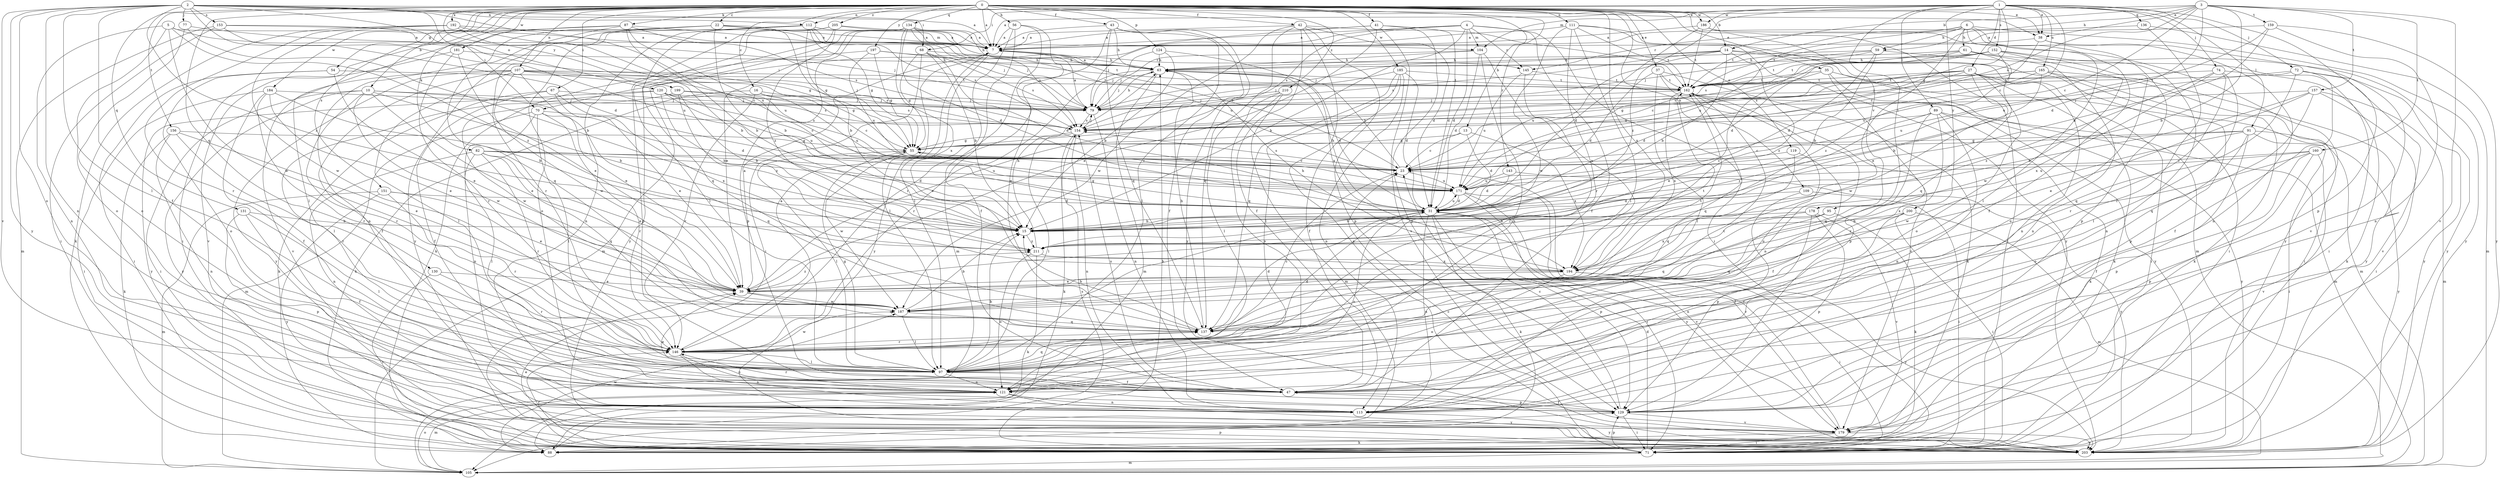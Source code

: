 strict digraph  {
0;
1;
2;
3;
4;
5;
6;
7;
10;
13;
14;
15;
16;
22;
23;
27;
31;
35;
37;
38;
39;
41;
42;
43;
47;
54;
55;
56;
59;
61;
63;
67;
68;
70;
71;
72;
74;
77;
79;
82;
87;
88;
89;
91;
95;
97;
104;
105;
107;
109;
111;
112;
113;
119;
120;
121;
124;
129;
130;
131;
134;
136;
137;
143;
145;
146;
151;
152;
153;
154;
156;
157;
159;
160;
162;
165;
171;
178;
179;
181;
184;
185;
186;
187;
192;
194;
197;
199;
200;
203;
205;
210;
211;
0 -> 7  [label=a];
0 -> 10  [label=b];
0 -> 13  [label=b];
0 -> 14  [label=b];
0 -> 16  [label=c];
0 -> 22  [label=c];
0 -> 35  [label=e];
0 -> 37  [label=e];
0 -> 38  [label=e];
0 -> 41  [label=f];
0 -> 42  [label=f];
0 -> 43  [label=f];
0 -> 54  [label=g];
0 -> 56  [label=h];
0 -> 67  [label=i];
0 -> 82  [label=k];
0 -> 87  [label=k];
0 -> 107  [label=n];
0 -> 109  [label=n];
0 -> 111  [label=n];
0 -> 119  [label=o];
0 -> 124  [label=p];
0 -> 130  [label=q];
0 -> 131  [label=q];
0 -> 134  [label=q];
0 -> 143  [label=r];
0 -> 151  [label=s];
0 -> 156  [label=t];
0 -> 178  [label=v];
0 -> 181  [label=w];
0 -> 184  [label=w];
0 -> 185  [label=w];
0 -> 186  [label=w];
0 -> 192  [label=x];
0 -> 194  [label=x];
0 -> 197  [label=y];
0 -> 199  [label=y];
0 -> 205  [label=z];
0 -> 210  [label=z];
1 -> 23  [label=c];
1 -> 27  [label=d];
1 -> 38  [label=e];
1 -> 55  [label=g];
1 -> 68  [label=i];
1 -> 72  [label=j];
1 -> 74  [label=j];
1 -> 89  [label=l];
1 -> 91  [label=l];
1 -> 95  [label=l];
1 -> 104  [label=m];
1 -> 112  [label=n];
1 -> 129  [label=p];
1 -> 136  [label=q];
1 -> 152  [label=s];
1 -> 165  [label=u];
1 -> 186  [label=w];
1 -> 200  [label=y];
1 -> 211  [label=z];
2 -> 7  [label=a];
2 -> 31  [label=d];
2 -> 38  [label=e];
2 -> 47  [label=f];
2 -> 68  [label=i];
2 -> 70  [label=i];
2 -> 77  [label=j];
2 -> 97  [label=l];
2 -> 112  [label=n];
2 -> 113  [label=n];
2 -> 120  [label=o];
2 -> 121  [label=o];
2 -> 153  [label=s];
2 -> 171  [label=u];
2 -> 179  [label=v];
2 -> 203  [label=y];
2 -> 211  [label=z];
3 -> 7  [label=a];
3 -> 14  [label=b];
3 -> 15  [label=b];
3 -> 23  [label=c];
3 -> 31  [label=d];
3 -> 38  [label=e];
3 -> 59  [label=h];
3 -> 154  [label=s];
3 -> 157  [label=t];
3 -> 159  [label=t];
3 -> 160  [label=t];
3 -> 179  [label=v];
4 -> 7  [label=a];
4 -> 15  [label=b];
4 -> 31  [label=d];
4 -> 47  [label=f];
4 -> 70  [label=i];
4 -> 71  [label=i];
4 -> 104  [label=m];
4 -> 145  [label=r];
4 -> 154  [label=s];
5 -> 55  [label=g];
5 -> 104  [label=m];
5 -> 113  [label=n];
5 -> 121  [label=o];
5 -> 187  [label=w];
5 -> 211  [label=z];
6 -> 39  [label=e];
6 -> 47  [label=f];
6 -> 59  [label=h];
6 -> 61  [label=h];
6 -> 97  [label=l];
6 -> 129  [label=p];
6 -> 145  [label=r];
6 -> 162  [label=t];
6 -> 171  [label=u];
6 -> 203  [label=y];
7 -> 63  [label=h];
7 -> 97  [label=l];
7 -> 145  [label=r];
7 -> 203  [label=y];
10 -> 15  [label=b];
10 -> 31  [label=d];
10 -> 39  [label=e];
10 -> 71  [label=i];
10 -> 79  [label=j];
10 -> 146  [label=r];
10 -> 187  [label=w];
10 -> 203  [label=y];
13 -> 23  [label=c];
13 -> 31  [label=d];
13 -> 55  [label=g];
13 -> 194  [label=x];
14 -> 15  [label=b];
14 -> 63  [label=h];
14 -> 71  [label=i];
14 -> 79  [label=j];
14 -> 113  [label=n];
14 -> 154  [label=s];
14 -> 171  [label=u];
14 -> 211  [label=z];
15 -> 211  [label=z];
16 -> 23  [label=c];
16 -> 79  [label=j];
16 -> 88  [label=k];
16 -> 146  [label=r];
16 -> 171  [label=u];
22 -> 7  [label=a];
22 -> 15  [label=b];
22 -> 55  [label=g];
22 -> 79  [label=j];
22 -> 113  [label=n];
22 -> 146  [label=r];
22 -> 203  [label=y];
23 -> 63  [label=h];
23 -> 154  [label=s];
23 -> 171  [label=u];
27 -> 31  [label=d];
27 -> 55  [label=g];
27 -> 71  [label=i];
27 -> 88  [label=k];
27 -> 121  [label=o];
27 -> 154  [label=s];
27 -> 162  [label=t];
27 -> 187  [label=w];
27 -> 203  [label=y];
31 -> 15  [label=b];
31 -> 55  [label=g];
31 -> 63  [label=h];
31 -> 88  [label=k];
31 -> 113  [label=n];
31 -> 121  [label=o];
31 -> 129  [label=p];
31 -> 171  [label=u];
31 -> 179  [label=v];
35 -> 39  [label=e];
35 -> 105  [label=m];
35 -> 129  [label=p];
35 -> 162  [label=t];
35 -> 203  [label=y];
37 -> 31  [label=d];
37 -> 88  [label=k];
37 -> 97  [label=l];
37 -> 162  [label=t];
37 -> 179  [label=v];
38 -> 23  [label=c];
38 -> 113  [label=n];
38 -> 162  [label=t];
38 -> 179  [label=v];
39 -> 7  [label=a];
39 -> 137  [label=q];
39 -> 162  [label=t];
39 -> 187  [label=w];
39 -> 211  [label=z];
41 -> 7  [label=a];
41 -> 31  [label=d];
41 -> 39  [label=e];
41 -> 79  [label=j];
41 -> 129  [label=p];
41 -> 179  [label=v];
42 -> 7  [label=a];
42 -> 31  [label=d];
42 -> 47  [label=f];
42 -> 129  [label=p];
42 -> 137  [label=q];
42 -> 162  [label=t];
42 -> 187  [label=w];
42 -> 203  [label=y];
43 -> 7  [label=a];
43 -> 47  [label=f];
43 -> 63  [label=h];
43 -> 97  [label=l];
43 -> 137  [label=q];
43 -> 146  [label=r];
43 -> 203  [label=y];
47 -> 39  [label=e];
47 -> 129  [label=p];
47 -> 154  [label=s];
54 -> 39  [label=e];
54 -> 71  [label=i];
54 -> 121  [label=o];
54 -> 162  [label=t];
55 -> 23  [label=c];
55 -> 97  [label=l];
55 -> 187  [label=w];
56 -> 7  [label=a];
56 -> 47  [label=f];
56 -> 97  [label=l];
56 -> 105  [label=m];
56 -> 137  [label=q];
59 -> 15  [label=b];
59 -> 31  [label=d];
59 -> 63  [label=h];
59 -> 71  [label=i];
59 -> 79  [label=j];
59 -> 162  [label=t];
61 -> 31  [label=d];
61 -> 63  [label=h];
61 -> 113  [label=n];
61 -> 137  [label=q];
61 -> 171  [label=u];
61 -> 203  [label=y];
63 -> 7  [label=a];
63 -> 31  [label=d];
63 -> 79  [label=j];
63 -> 105  [label=m];
63 -> 146  [label=r];
63 -> 162  [label=t];
67 -> 39  [label=e];
67 -> 47  [label=f];
67 -> 79  [label=j];
67 -> 88  [label=k];
67 -> 194  [label=x];
68 -> 15  [label=b];
68 -> 31  [label=d];
68 -> 55  [label=g];
68 -> 63  [label=h];
68 -> 71  [label=i];
68 -> 154  [label=s];
70 -> 97  [label=l];
70 -> 105  [label=m];
70 -> 113  [label=n];
70 -> 137  [label=q];
70 -> 146  [label=r];
70 -> 154  [label=s];
71 -> 23  [label=c];
71 -> 31  [label=d];
71 -> 63  [label=h];
71 -> 105  [label=m];
71 -> 129  [label=p];
71 -> 146  [label=r];
72 -> 47  [label=f];
72 -> 137  [label=q];
72 -> 162  [label=t];
72 -> 171  [label=u];
72 -> 179  [label=v];
72 -> 203  [label=y];
74 -> 88  [label=k];
74 -> 97  [label=l];
74 -> 146  [label=r];
74 -> 162  [label=t];
74 -> 194  [label=x];
74 -> 211  [label=z];
77 -> 7  [label=a];
77 -> 15  [label=b];
77 -> 121  [label=o];
79 -> 7  [label=a];
79 -> 63  [label=h];
79 -> 113  [label=n];
79 -> 154  [label=s];
82 -> 23  [label=c];
82 -> 31  [label=d];
82 -> 39  [label=e];
82 -> 97  [label=l];
82 -> 113  [label=n];
82 -> 137  [label=q];
82 -> 146  [label=r];
82 -> 171  [label=u];
87 -> 7  [label=a];
87 -> 15  [label=b];
87 -> 71  [label=i];
87 -> 97  [label=l];
87 -> 137  [label=q];
87 -> 154  [label=s];
87 -> 171  [label=u];
88 -> 129  [label=p];
88 -> 154  [label=s];
88 -> 187  [label=w];
89 -> 88  [label=k];
89 -> 113  [label=n];
89 -> 137  [label=q];
89 -> 146  [label=r];
89 -> 154  [label=s];
89 -> 203  [label=y];
89 -> 211  [label=z];
91 -> 23  [label=c];
91 -> 55  [label=g];
91 -> 71  [label=i];
91 -> 121  [label=o];
91 -> 129  [label=p];
91 -> 187  [label=w];
91 -> 203  [label=y];
95 -> 15  [label=b];
95 -> 88  [label=k];
95 -> 137  [label=q];
95 -> 146  [label=r];
97 -> 15  [label=b];
97 -> 47  [label=f];
97 -> 55  [label=g];
97 -> 121  [label=o];
97 -> 137  [label=q];
97 -> 162  [label=t];
104 -> 31  [label=d];
104 -> 63  [label=h];
104 -> 79  [label=j];
104 -> 121  [label=o];
104 -> 194  [label=x];
105 -> 121  [label=o];
107 -> 39  [label=e];
107 -> 47  [label=f];
107 -> 55  [label=g];
107 -> 79  [label=j];
107 -> 97  [label=l];
107 -> 154  [label=s];
107 -> 162  [label=t];
107 -> 179  [label=v];
107 -> 187  [label=w];
107 -> 203  [label=y];
109 -> 31  [label=d];
109 -> 71  [label=i];
109 -> 129  [label=p];
111 -> 7  [label=a];
111 -> 97  [label=l];
111 -> 105  [label=m];
111 -> 146  [label=r];
111 -> 162  [label=t];
111 -> 187  [label=w];
111 -> 203  [label=y];
112 -> 7  [label=a];
112 -> 15  [label=b];
112 -> 55  [label=g];
112 -> 79  [label=j];
112 -> 113  [label=n];
112 -> 121  [label=o];
112 -> 137  [label=q];
112 -> 154  [label=s];
113 -> 203  [label=y];
119 -> 23  [label=c];
119 -> 47  [label=f];
119 -> 137  [label=q];
120 -> 15  [label=b];
120 -> 23  [label=c];
120 -> 79  [label=j];
120 -> 97  [label=l];
120 -> 154  [label=s];
120 -> 171  [label=u];
120 -> 203  [label=y];
121 -> 105  [label=m];
121 -> 113  [label=n];
121 -> 146  [label=r];
121 -> 203  [label=y];
124 -> 15  [label=b];
124 -> 63  [label=h];
124 -> 79  [label=j];
124 -> 194  [label=x];
129 -> 23  [label=c];
129 -> 47  [label=f];
129 -> 71  [label=i];
129 -> 179  [label=v];
130 -> 39  [label=e];
130 -> 71  [label=i];
130 -> 146  [label=r];
131 -> 15  [label=b];
131 -> 47  [label=f];
131 -> 97  [label=l];
131 -> 129  [label=p];
134 -> 7  [label=a];
134 -> 23  [label=c];
134 -> 31  [label=d];
134 -> 39  [label=e];
134 -> 105  [label=m];
134 -> 129  [label=p];
134 -> 154  [label=s];
134 -> 171  [label=u];
134 -> 194  [label=x];
136 -> 7  [label=a];
136 -> 97  [label=l];
136 -> 105  [label=m];
137 -> 15  [label=b];
137 -> 31  [label=d];
137 -> 63  [label=h];
137 -> 146  [label=r];
143 -> 31  [label=d];
143 -> 171  [label=u];
143 -> 203  [label=y];
145 -> 97  [label=l];
145 -> 162  [label=t];
145 -> 171  [label=u];
146 -> 7  [label=a];
146 -> 23  [label=c];
146 -> 31  [label=d];
146 -> 97  [label=l];
146 -> 113  [label=n];
146 -> 121  [label=o];
146 -> 187  [label=w];
151 -> 31  [label=d];
151 -> 39  [label=e];
151 -> 105  [label=m];
151 -> 146  [label=r];
151 -> 203  [label=y];
152 -> 23  [label=c];
152 -> 63  [label=h];
152 -> 113  [label=n];
152 -> 121  [label=o];
152 -> 154  [label=s];
152 -> 162  [label=t];
152 -> 187  [label=w];
152 -> 211  [label=z];
153 -> 7  [label=a];
153 -> 23  [label=c];
153 -> 71  [label=i];
153 -> 105  [label=m];
153 -> 171  [label=u];
154 -> 55  [label=g];
154 -> 79  [label=j];
154 -> 88  [label=k];
154 -> 97  [label=l];
154 -> 113  [label=n];
156 -> 39  [label=e];
156 -> 55  [label=g];
156 -> 88  [label=k];
156 -> 113  [label=n];
156 -> 146  [label=r];
157 -> 15  [label=b];
157 -> 39  [label=e];
157 -> 71  [label=i];
157 -> 79  [label=j];
157 -> 105  [label=m];
157 -> 137  [label=q];
159 -> 7  [label=a];
159 -> 31  [label=d];
159 -> 113  [label=n];
159 -> 171  [label=u];
159 -> 203  [label=y];
160 -> 23  [label=c];
160 -> 47  [label=f];
160 -> 129  [label=p];
160 -> 171  [label=u];
160 -> 179  [label=v];
160 -> 194  [label=x];
162 -> 79  [label=j];
162 -> 105  [label=m];
162 -> 113  [label=n];
162 -> 121  [label=o];
162 -> 137  [label=q];
162 -> 194  [label=x];
165 -> 15  [label=b];
165 -> 71  [label=i];
165 -> 79  [label=j];
165 -> 88  [label=k];
165 -> 129  [label=p];
165 -> 154  [label=s];
165 -> 162  [label=t];
171 -> 31  [label=d];
171 -> 71  [label=i];
171 -> 179  [label=v];
171 -> 203  [label=y];
178 -> 15  [label=b];
178 -> 113  [label=n];
178 -> 129  [label=p];
178 -> 179  [label=v];
178 -> 194  [label=x];
179 -> 23  [label=c];
179 -> 71  [label=i];
179 -> 88  [label=k];
179 -> 203  [label=y];
181 -> 39  [label=e];
181 -> 63  [label=h];
181 -> 146  [label=r];
181 -> 179  [label=v];
184 -> 15  [label=b];
184 -> 39  [label=e];
184 -> 47  [label=f];
184 -> 71  [label=i];
184 -> 79  [label=j];
184 -> 146  [label=r];
185 -> 31  [label=d];
185 -> 47  [label=f];
185 -> 79  [label=j];
185 -> 97  [label=l];
185 -> 113  [label=n];
185 -> 137  [label=q];
185 -> 162  [label=t];
186 -> 7  [label=a];
186 -> 31  [label=d];
186 -> 71  [label=i];
186 -> 162  [label=t];
186 -> 203  [label=y];
187 -> 15  [label=b];
187 -> 97  [label=l];
187 -> 137  [label=q];
187 -> 162  [label=t];
192 -> 7  [label=a];
192 -> 15  [label=b];
192 -> 79  [label=j];
192 -> 88  [label=k];
192 -> 146  [label=r];
192 -> 187  [label=w];
194 -> 39  [label=e];
194 -> 63  [label=h];
194 -> 71  [label=i];
194 -> 121  [label=o];
194 -> 203  [label=y];
197 -> 55  [label=g];
197 -> 63  [label=h];
197 -> 88  [label=k];
197 -> 162  [label=t];
197 -> 171  [label=u];
199 -> 15  [label=b];
199 -> 79  [label=j];
199 -> 154  [label=s];
199 -> 187  [label=w];
199 -> 211  [label=z];
200 -> 15  [label=b];
200 -> 47  [label=f];
200 -> 71  [label=i];
200 -> 105  [label=m];
200 -> 137  [label=q];
203 -> 39  [label=e];
205 -> 7  [label=a];
205 -> 63  [label=h];
205 -> 97  [label=l];
205 -> 129  [label=p];
205 -> 203  [label=y];
205 -> 211  [label=z];
210 -> 39  [label=e];
210 -> 79  [label=j];
210 -> 97  [label=l];
210 -> 105  [label=m];
210 -> 121  [label=o];
211 -> 63  [label=h];
211 -> 88  [label=k];
211 -> 121  [label=o];
211 -> 194  [label=x];
}
